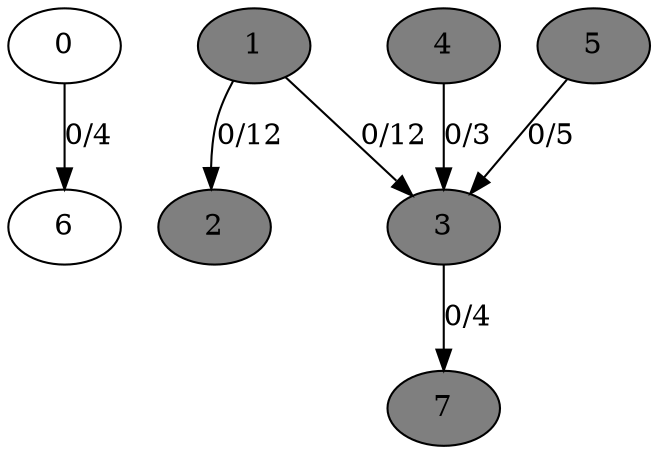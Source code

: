 digraph G {
	0[style=filled fillcolor=grey100];
	0->6[label ="0/4"] ;
	1[style=filled fillcolor=grey50];
	1->2[label ="0/12"] ;
	1->3[label ="0/12"] ;
	2[style=filled fillcolor=grey50];
	3[style=filled fillcolor=grey50];
	3->7[label ="0/4"] ;
	4[style=filled fillcolor=grey50];
	4->3[label ="0/3"] ;
	5[style=filled fillcolor=grey50];
	5->3[label ="0/5"] ;
	6[style=filled fillcolor=grey100];
	7[style=filled fillcolor=grey50];
}

